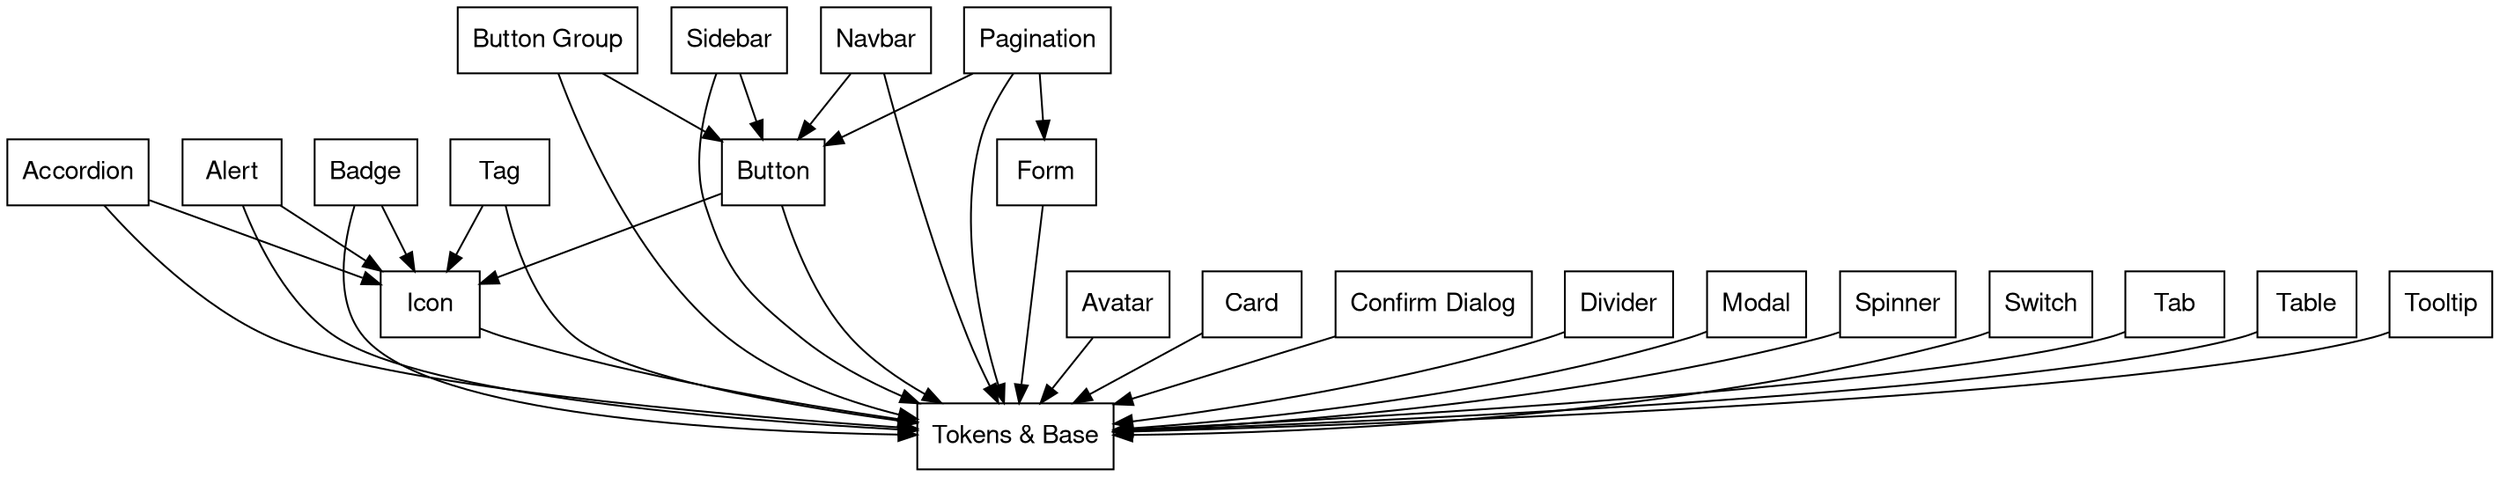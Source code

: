 digraph dependencies {
  fontname = "Helvetica,Arial,sans-serif";
  node [fontname = "Helvetica,Arial,sans-serif";];
  edge [fontname = "Helvetica,Arial,sans-serif";];
  node [shape = box;];
  "Tokens & Base";

  "Accordion" -> "Tokens & Base";
  "Accordion" -> "Icon";

  "Alert" -> "Tokens & Base";
  "Alert" -> "Icon";

  "Badge" -> "Tokens & Base";
  "Badge" -> "Icon";

  "Button" -> "Tokens & Base";
  "Button" -> "Icon";

  "Tag" -> "Tokens & Base";
  "Tag" -> "Icon";

  "Button Group" -> "Tokens & Base";
  "Button Group" -> "Button";

  "Sidebar" -> "Tokens & Base";
  "Sidebar" -> "Button";

  "Navbar" -> "Tokens & Base";
  "Navbar" -> "Button";

  "Pagination" -> "Button";
  "Pagination" -> "Form";
  "Pagination" -> "Tokens & Base";

  "Avatar" -> "Tokens & Base";
  "Card" -> "Tokens & Base";
  "Confirm Dialog" -> "Tokens & Base";
  "Divider" -> "Tokens & Base";
  "Form" -> "Tokens & Base";
  "Icon" -> "Tokens & Base";
  "Modal" -> "Tokens & Base";
  "Spinner" -> "Tokens & Base";
  "Switch" -> "Tokens & Base";
  "Tab" -> "Tokens & Base";
  "Table" -> "Tokens & Base";
  "Tooltip" -> "Tokens & Base";
}

